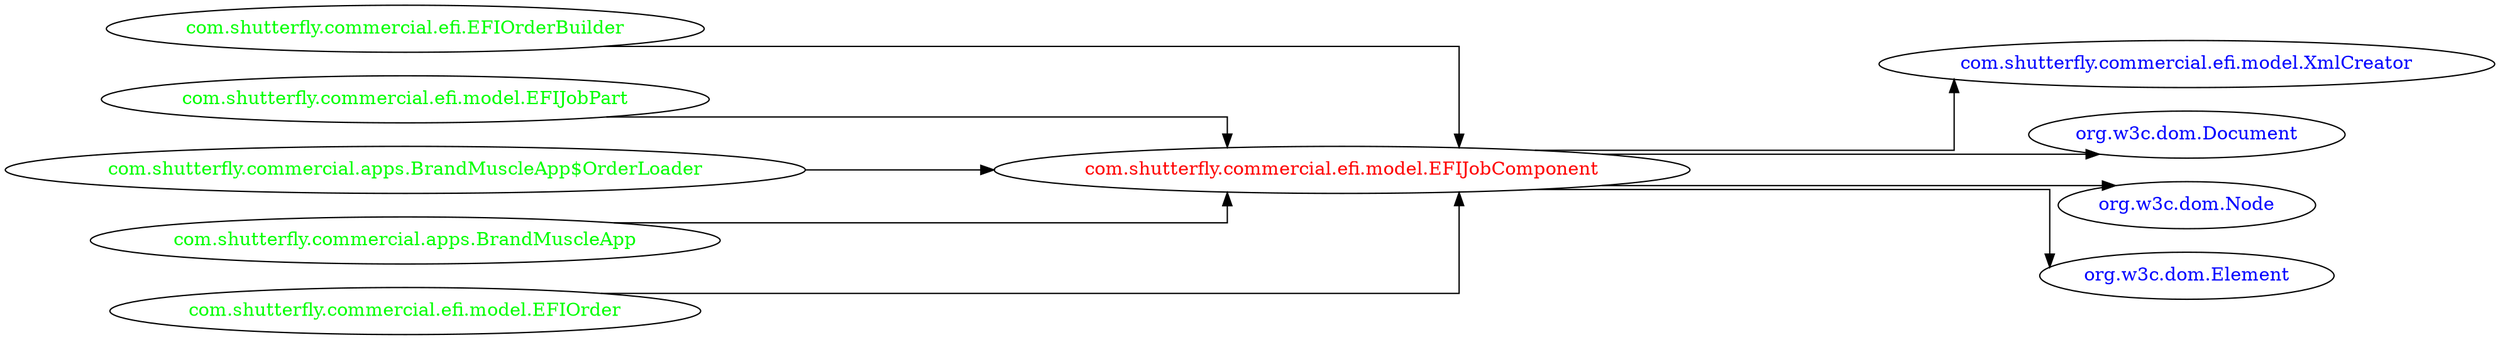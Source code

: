 digraph dependencyGraph {
 concentrate=true;
 ranksep="2.0";
 rankdir="LR"; 
 splines="ortho";
"com.shutterfly.commercial.efi.model.EFIJobComponent" [fontcolor="red"];
"com.shutterfly.commercial.efi.model.XmlCreator" [ fontcolor="blue" ];
"com.shutterfly.commercial.efi.model.EFIJobComponent"->"com.shutterfly.commercial.efi.model.XmlCreator";
"org.w3c.dom.Document" [ fontcolor="blue" ];
"com.shutterfly.commercial.efi.model.EFIJobComponent"->"org.w3c.dom.Document";
"org.w3c.dom.Node" [ fontcolor="blue" ];
"com.shutterfly.commercial.efi.model.EFIJobComponent"->"org.w3c.dom.Node";
"org.w3c.dom.Element" [ fontcolor="blue" ];
"com.shutterfly.commercial.efi.model.EFIJobComponent"->"org.w3c.dom.Element";
"com.shutterfly.commercial.efi.EFIOrderBuilder" [ fontcolor="green" ];
"com.shutterfly.commercial.efi.EFIOrderBuilder"->"com.shutterfly.commercial.efi.model.EFIJobComponent";
"com.shutterfly.commercial.efi.model.EFIJobPart" [ fontcolor="green" ];
"com.shutterfly.commercial.efi.model.EFIJobPart"->"com.shutterfly.commercial.efi.model.EFIJobComponent";
"com.shutterfly.commercial.apps.BrandMuscleApp$OrderLoader" [ fontcolor="green" ];
"com.shutterfly.commercial.apps.BrandMuscleApp$OrderLoader"->"com.shutterfly.commercial.efi.model.EFIJobComponent";
"com.shutterfly.commercial.apps.BrandMuscleApp" [ fontcolor="green" ];
"com.shutterfly.commercial.apps.BrandMuscleApp"->"com.shutterfly.commercial.efi.model.EFIJobComponent";
"com.shutterfly.commercial.efi.model.EFIOrder" [ fontcolor="green" ];
"com.shutterfly.commercial.efi.model.EFIOrder"->"com.shutterfly.commercial.efi.model.EFIJobComponent";
}